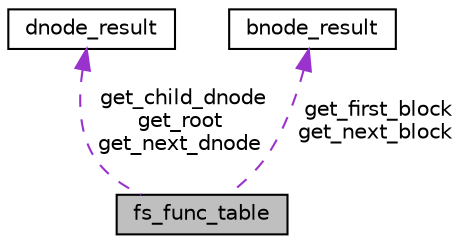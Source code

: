 digraph "fs_func_table"
{
 // LATEX_PDF_SIZE
  edge [fontname="Helvetica",fontsize="10",labelfontname="Helvetica",labelfontsize="10"];
  node [fontname="Helvetica",fontsize="10",shape=record];
  Node1 [label="fs_func_table",height=0.2,width=0.4,color="black", fillcolor="grey75", style="filled", fontcolor="black",tooltip="文件系统函数表 其指针应位于特定文件系统结构体的开头"];
  Node2 -> Node1 [dir="back",color="darkorchid3",fontsize="10",style="dashed",label=" get_child_dnode\nget_root\nget_next_dnode" ,fontname="Helvetica"];
  Node2 [label="dnode_result",height=0.2,width=0.4,color="black", fillcolor="white", style="filled",URL="$structdnode__result.html",tooltip=" "];
  Node3 -> Node1 [dir="back",color="darkorchid3",fontsize="10",style="dashed",label=" get_first_block\nget_next_block" ,fontname="Helvetica"];
  Node3 [label="bnode_result",height=0.2,width=0.4,color="black", fillcolor="white", style="filled",URL="$structbnode__result.html",tooltip=" "];
}
